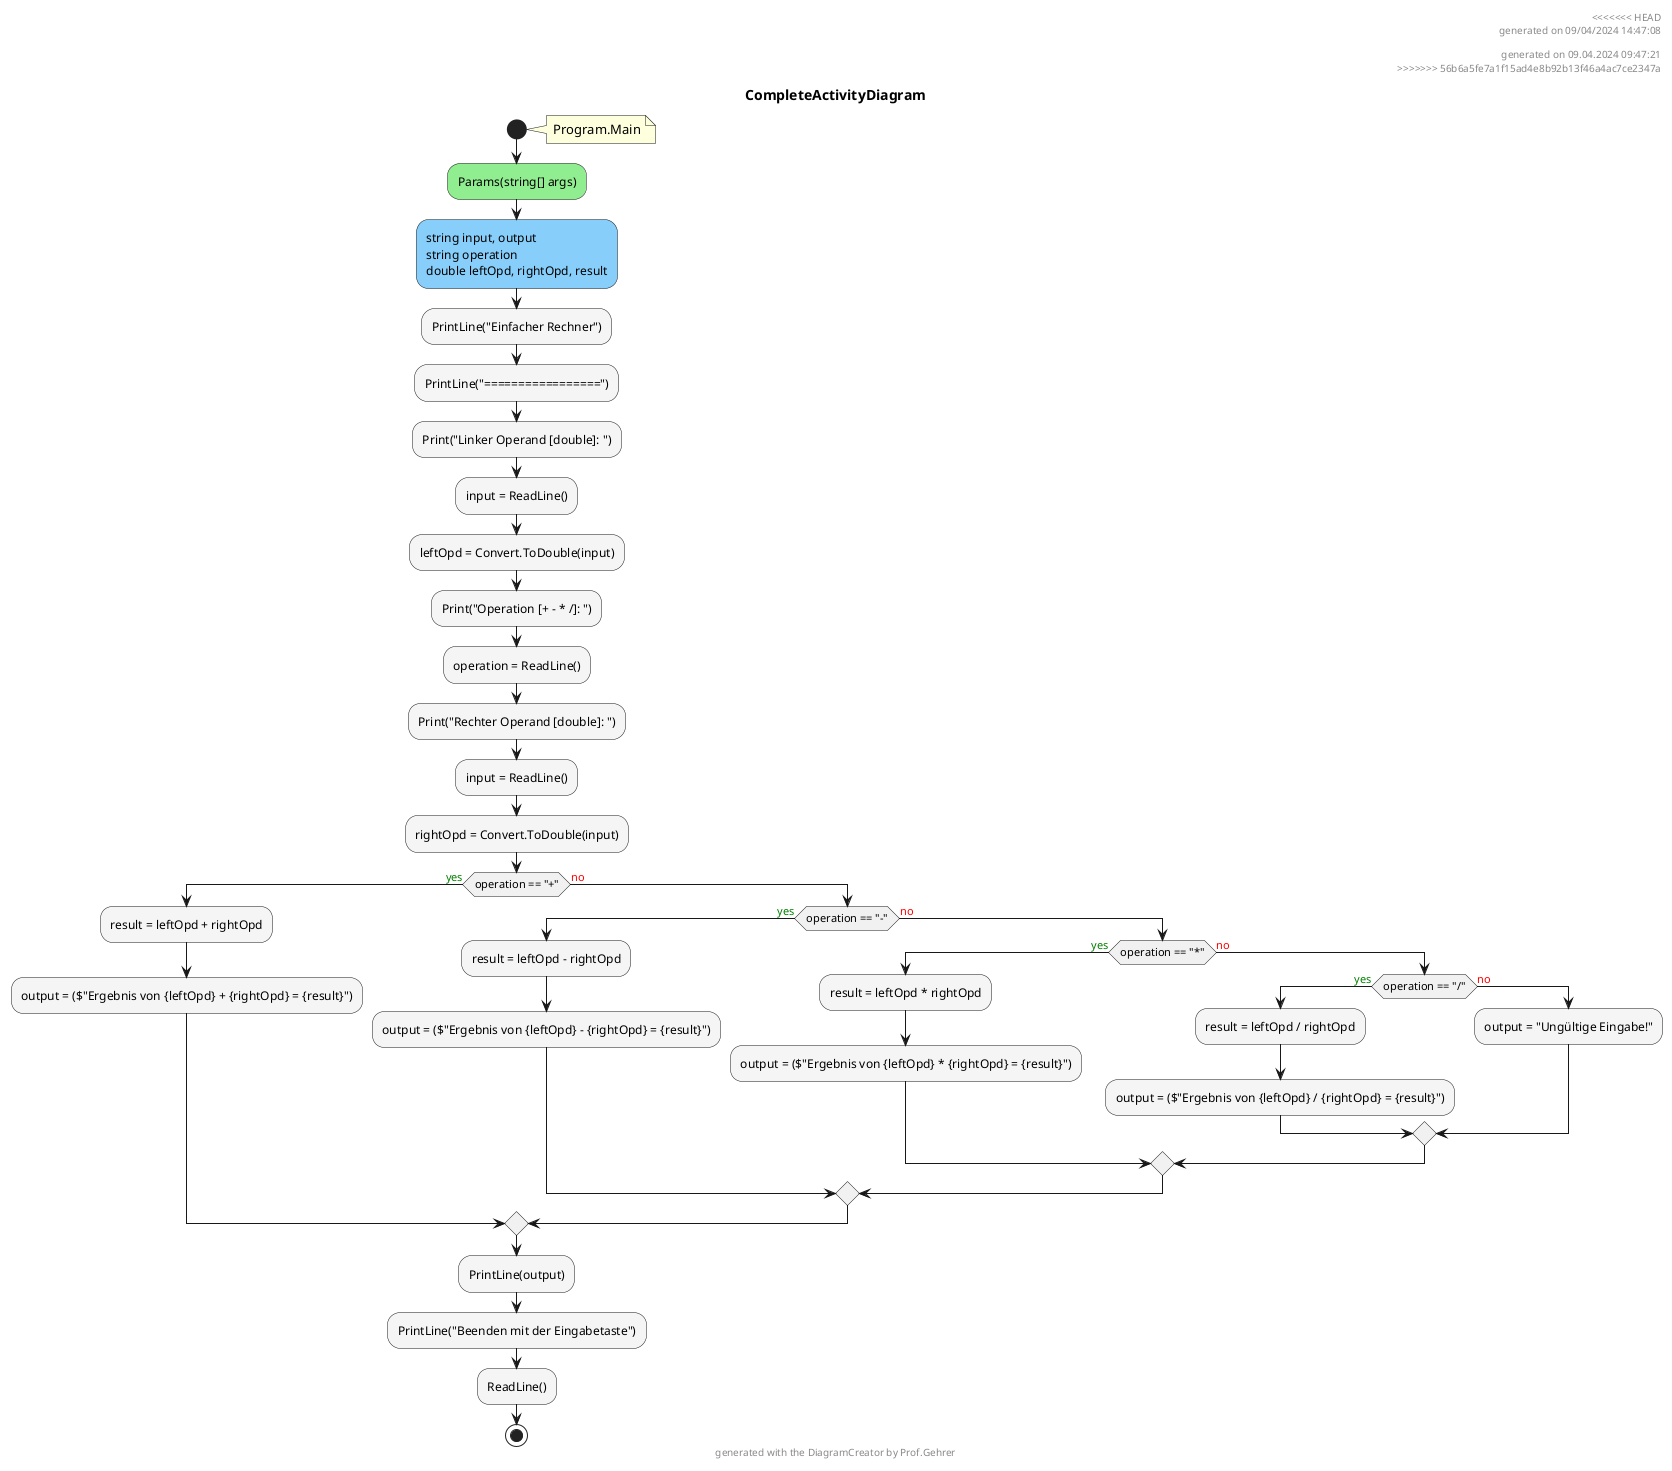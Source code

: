 @startuml CompleteActivityDiagram
header
<<<<<<< HEAD
generated on 09/04/2024 14:47:08
=======
generated on 09.04.2024 09:47:21
>>>>>>> 56b6a5fe7a1f15ad4e8b92b13f46a4ac7ce2347a
end header
title CompleteActivityDiagram
start
note right:  Program.Main
#LightGreen:Params(string[] args);
#LightSkyBlue:string input, output\nstring operation\ndouble leftOpd, rightOpd, result;
#WhiteSmoke:PrintLine("Einfacher Rechner");
#WhiteSmoke:PrintLine("=================");
#WhiteSmoke:Print("Linker Operand [double]: ");
#WhiteSmoke:input = ReadLine();
#WhiteSmoke:leftOpd = Convert.ToDouble(input);
#WhiteSmoke:Print("Operation [+ - * /]: ");
#WhiteSmoke:operation = ReadLine();
#WhiteSmoke:Print("Rechter Operand [double]: ");
#WhiteSmoke:input = ReadLine();
#WhiteSmoke:rightOpd = Convert.ToDouble(input);
if (operation == "+") then (<color:green>yes)
        #WhiteSmoke:result = leftOpd + rightOpd;
        #WhiteSmoke:output = ($"Ergebnis von {leftOpd} + {rightOpd} = {result}");
    else (<color:red>no)
        if (operation == "-") then (<color:green>yes)
                #WhiteSmoke:result = leftOpd - rightOpd;
                #WhiteSmoke:output = ($"Ergebnis von {leftOpd} - {rightOpd} = {result}");
            else (<color:red>no)
                if (operation == "*") then (<color:green>yes)
                        #WhiteSmoke:result = leftOpd * rightOpd;
                        #WhiteSmoke:output = ($"Ergebnis von {leftOpd} * {rightOpd} = {result}");
                    else (<color:red>no)
                        if (operation == "/") then (<color:green>yes)
                                #WhiteSmoke:result = leftOpd / rightOpd;
                                #WhiteSmoke:output = ($"Ergebnis von {leftOpd} / {rightOpd} = {result}");
                            else (<color:red>no)
                                    #WhiteSmoke:output = "Ungültige Eingabe!";
                        endif
                endif
        endif
endif
#WhiteSmoke:PrintLine(output);
#WhiteSmoke:PrintLine("Beenden mit der Eingabetaste");
#WhiteSmoke:ReadLine();
stop
footer
generated with the DiagramCreator by Prof.Gehrer
end footer
@enduml
